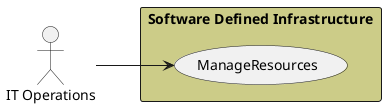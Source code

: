 @startuml

left to right direction
Actor "IT Operations" as ITOperations


rectangle "Software Defined Infrastructure" #cccc88 {
usecase "ManageResources" as ManageResources
    ITOperations --> ManageResources
    }


@enduml
